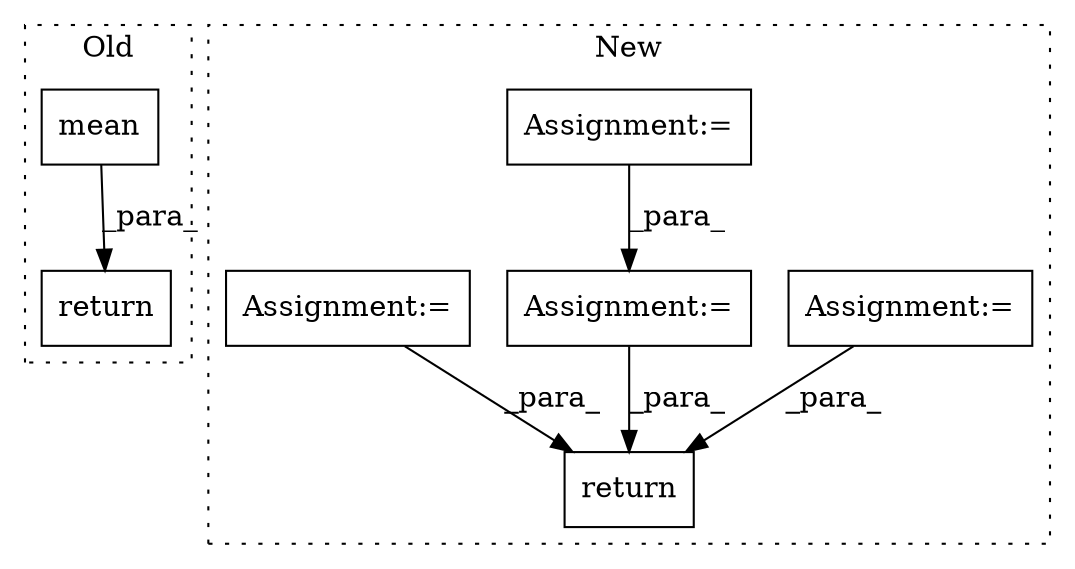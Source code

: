 digraph G {
subgraph cluster0 {
1 [label="mean" a="32" s="724" l="6" shape="box"];
3 [label="return" a="41" s="705" l="7" shape="box"];
label = "Old";
style="dotted";
}
subgraph cluster1 {
2 [label="return" a="41" s="2729" l="7" shape="box"];
4 [label="Assignment:=" a="7" s="2313" l="1" shape="box"];
5 [label="Assignment:=" a="7" s="2284" l="1" shape="box"];
6 [label="Assignment:=" a="7" s="2244" l="1" shape="box"];
7 [label="Assignment:=" a="7" s="2269" l="1" shape="box"];
label = "New";
style="dotted";
}
1 -> 3 [label="_para_"];
4 -> 2 [label="_para_"];
5 -> 2 [label="_para_"];
6 -> 4 [label="_para_"];
7 -> 2 [label="_para_"];
}